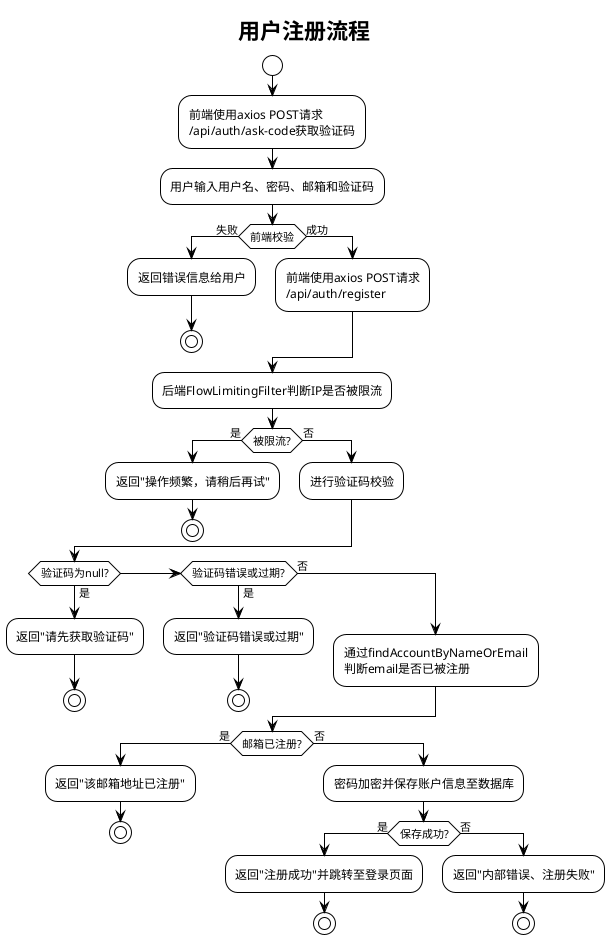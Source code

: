 @startuml
!theme plain

title 用户注册流程

start
:前端使用axios POST请求\n/api/auth/ask-code获取验证码;

:用户输入用户名、密码、邮箱和验证码;

if (前端校验) then (失败)
  :返回错误信息给用户;
  stop
else (成功)
  :前端使用axios POST请求\n/api/auth/register;
endif

:后端FlowLimitingFilter判断IP是否被限流;
if (被限流?) then (是)
  :返回"操作频繁，请稍后再试";
  stop
else (否)
  :进行验证码校验;
endif

if (验证码为null?) then (是)
  :返回"请先获取验证码";
  stop
elseif (验证码错误或过期?) then (是)
  :返回"验证码错误或过期";
  stop
else (否)
  :通过findAccountByNameOrEmail\n判断email是否已被注册;
endif

if (邮箱已注册?) then (是)
  :返回"该邮箱地址已注册";
  stop
else (否)
  :密码加密并保存账户信息至数据库;
  if (保存成功?) then (是)
    :返回"注册成功"并跳转至登录页面;
    stop
  else (否)
    :返回"内部错误、注册失败";
    stop
  endif
endif

@enduml
